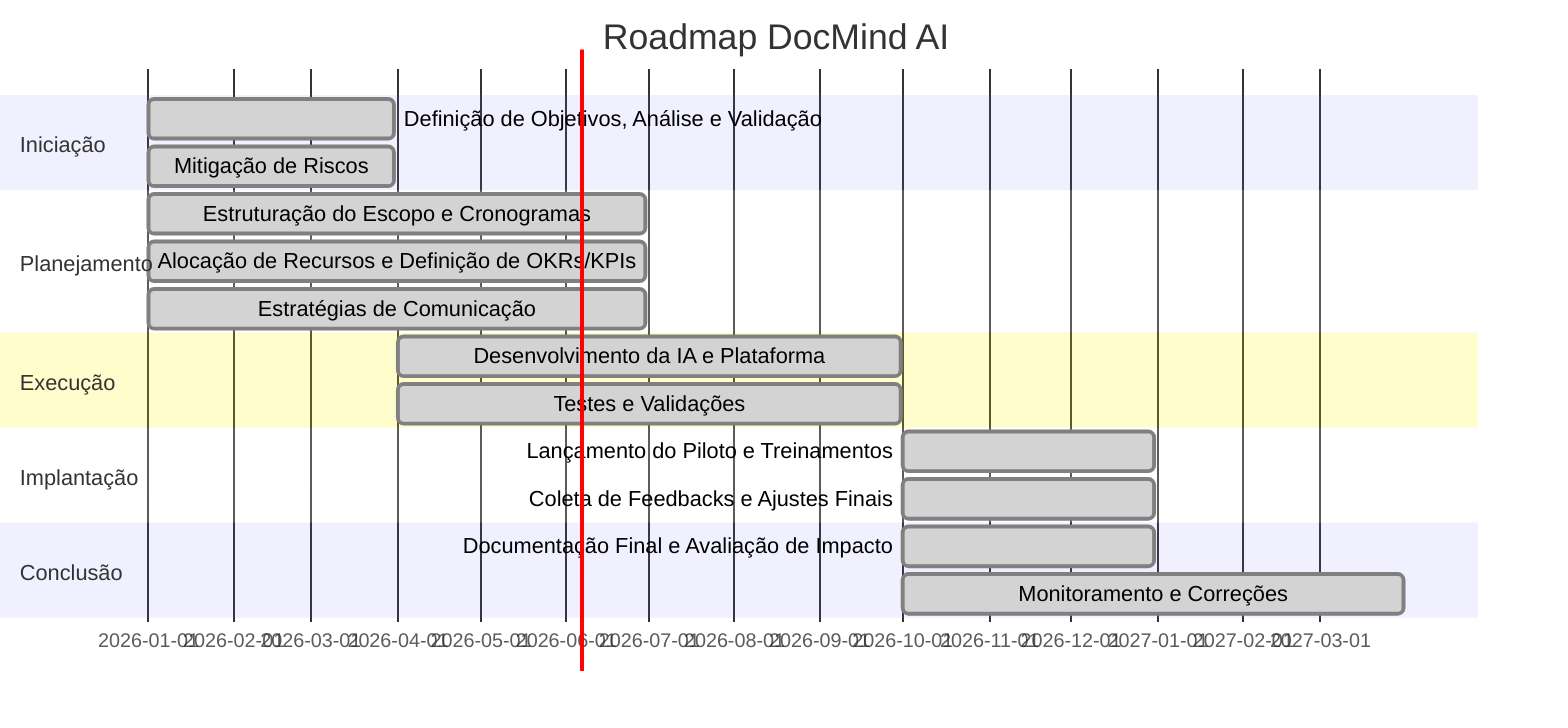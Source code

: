 gantt
    title Roadmap DocMind AI
    dateFormat YYYY-MM-DD
    section Iniciação
    Definição de Objetivos, Análise e Validação: done, 2026-01-01, 2026-03-31
    Mitigação de Riscos: done, 2026-01-01, 2026-03-31
    section Planejamento
    Estruturação do Escopo e Cronogramas: done, 2026-01-01, 2026-06-30
    Alocação de Recursos e Definição de OKRs/KPIs: done, 2026-01-01, 2026-06-30
    Estratégias de Comunicação: done,2026-01-01, 2026-06-30
    section Execução
    Desenvolvimento da IA e Plataforma: done,2026-04-01, 2026-09-30
    Testes e Validações: done,2026-04-01, 2026-09-30
    section Implantação
    Lançamento do Piloto e Treinamentos: done,2026-10-01, 2026-12-31
    Coleta de Feedbacks e Ajustes Finais: done,2026-10-01, 2026-12-31
    section Conclusão
    Documentação Final e Avaliação de Impacto:done, 2026-10-01, 2026-12-31
    Monitoramento e Correções: done, 2026-10-01, 2027-03-31